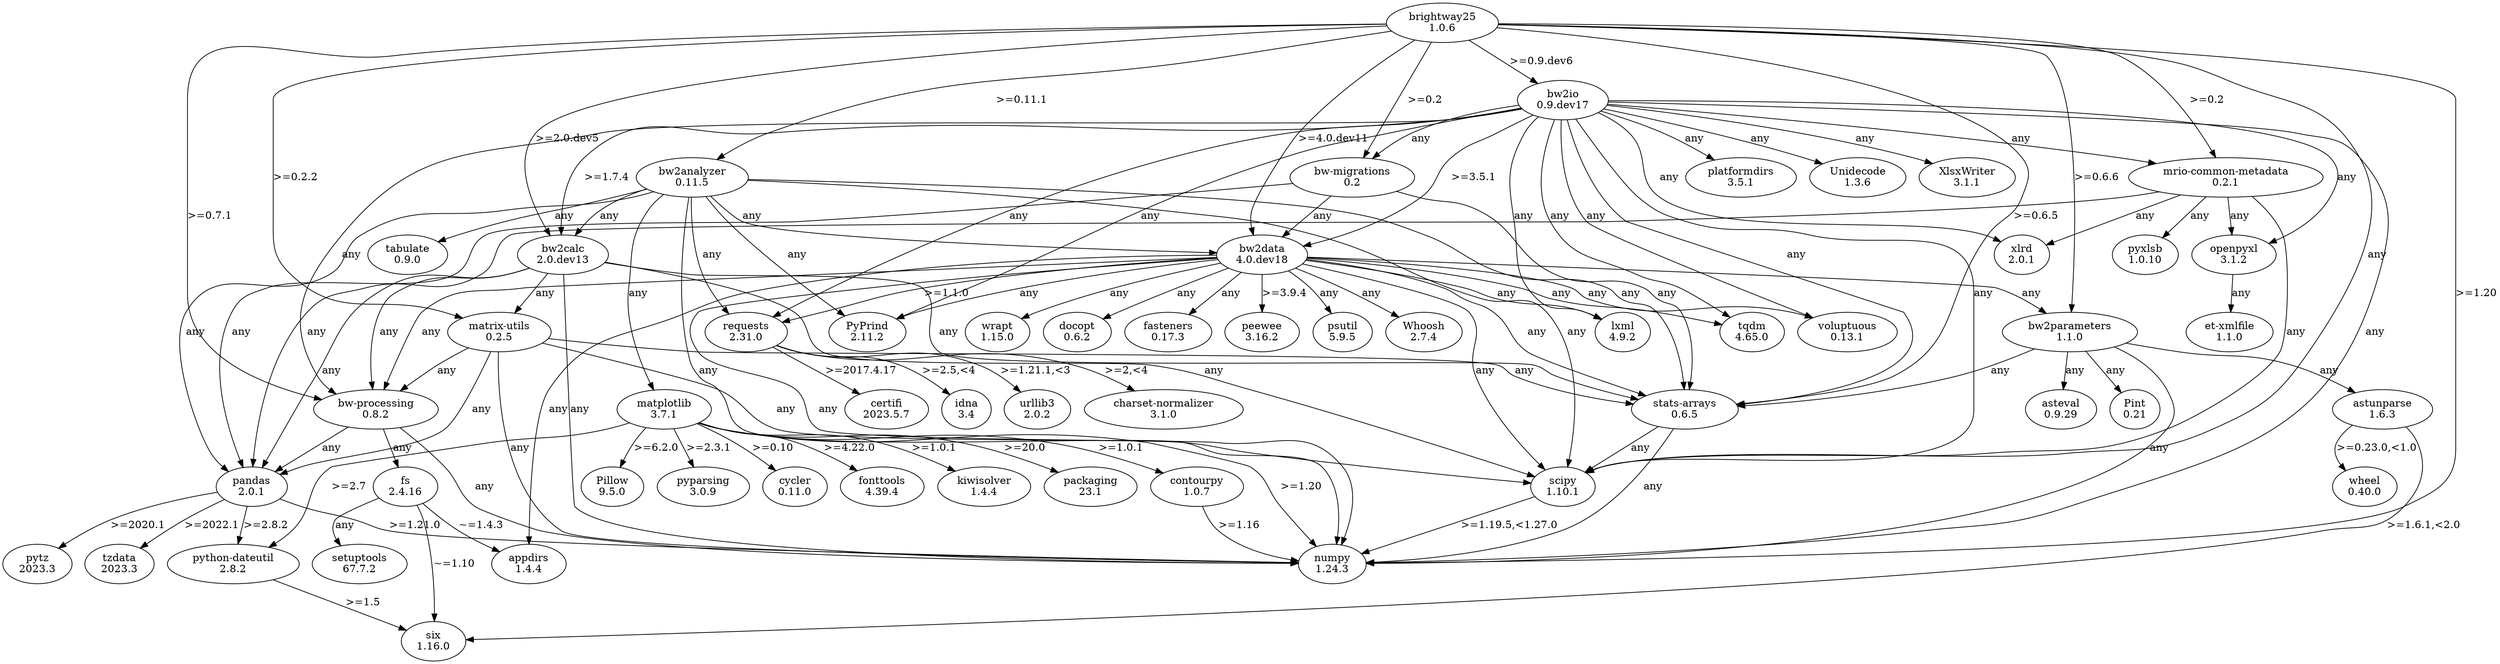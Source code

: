 digraph {
	"bw-migrations" -> "stats-arrays" [label=any]
	"bw-migrations" -> bw2data [label=any]
	"bw-migrations" -> pandas [label=any]
	"bw-migrations" [label="bw-migrations\n0.2"]
	"bw-processing" -> fs [label=any]
	"bw-processing" -> numpy [label=any]
	"bw-processing" -> pandas [label=any]
	"bw-processing" [label="bw-processing\n0.8.2"]
	"charset-normalizer" [label="charset-normalizer\n3.1.0"]
	"et-xmlfile" [label="et-xmlfile\n1.1.0"]
	"matrix-utils" -> "bw-processing" [label=any]
	"matrix-utils" -> "stats-arrays" [label=any]
	"matrix-utils" -> numpy [label=any]
	"matrix-utils" -> pandas [label=any]
	"matrix-utils" -> scipy [label=any]
	"matrix-utils" [label="matrix-utils\n0.2.5"]
	"mrio-common-metadata" -> openpyxl [label=any]
	"mrio-common-metadata" -> pandas [label=any]
	"mrio-common-metadata" -> pyxlsb [label=any]
	"mrio-common-metadata" -> scipy [label=any]
	"mrio-common-metadata" -> xlrd [label=any]
	"mrio-common-metadata" [label="mrio-common-metadata\n0.2.1"]
	"python-dateutil" -> six [label=">=1.5"]
	"python-dateutil" [label="python-dateutil\n2.8.2"]
	"stats-arrays" -> numpy [label=any]
	"stats-arrays" -> scipy [label=any]
	"stats-arrays" [label="stats-arrays\n0.6.5"]
	appdirs [label="appdirs\n1.4.4"]
	asteval [label="asteval\n0.9.29"]
	astunparse -> six [label=">=1.6.1,<2.0"]
	astunparse -> wheel [label=">=0.23.0,<1.0"]
	astunparse [label="astunparse\n1.6.3"]
	brightway25 -> "bw-migrations" [label=">=0.2"]
	brightway25 -> "bw-processing" [label=">=0.7.1"]
	brightway25 -> "matrix-utils" [label=">=0.2.2"]
	brightway25 -> "mrio-common-metadata" [label=">=0.2"]
	brightway25 -> "stats-arrays" [label=">=0.6.5"]
	brightway25 -> bw2analyzer [label=">=0.11.1"]
	brightway25 -> bw2calc [label=">=2.0.dev5"]
	brightway25 -> bw2data [label=">=4.0.dev11"]
	brightway25 -> bw2io [label=">=0.9.dev6"]
	brightway25 -> bw2parameters [label=">=0.6.6"]
	brightway25 -> numpy [label=">=1.20"]
	brightway25 -> scipy [label=any]
	brightway25 [label="brightway25\n1.0.6"]
	bw2analyzer -> "stats-arrays" [label=any]
	bw2analyzer -> bw2calc [label=any]
	bw2analyzer -> bw2data [label=any]
	bw2analyzer -> matplotlib [label=any]
	bw2analyzer -> numpy [label=any]
	bw2analyzer -> pandas [label=any]
	bw2analyzer -> pyprind [label=any]
	bw2analyzer -> requests [label=any]
	bw2analyzer -> scipy [label=any]
	bw2analyzer -> tabulate [label=any]
	bw2analyzer [label="bw2analyzer\n0.11.5"]
	bw2calc -> "bw-processing" [label=any]
	bw2calc -> "matrix-utils" [label=any]
	bw2calc -> "stats-arrays" [label=any]
	bw2calc -> numpy [label=any]
	bw2calc -> pandas [label=any]
	bw2calc -> scipy [label=any]
	bw2calc [label="bw2calc\n2.0.dev13"]
	bw2data -> "bw-processing" [label=any]
	bw2data -> "stats-arrays" [label=any]
	bw2data -> appdirs [label=any]
	bw2data -> bw2parameters [label=any]
	bw2data -> docopt [label=any]
	bw2data -> fasteners [label=any]
	bw2data -> lxml [label=any]
	bw2data -> numpy [label=any]
	bw2data -> peewee [label=">=3.9.4"]
	bw2data -> psutil [label=any]
	bw2data -> pyprind [label=any]
	bw2data -> requests [label=">=1.1.0"]
	bw2data -> scipy [label=any]
	bw2data -> tqdm [label=any]
	bw2data -> voluptuous [label=any]
	bw2data -> whoosh [label=any]
	bw2data -> wrapt [label=any]
	bw2data [label="bw2data\n4.0.dev18"]
	bw2io -> "bw-migrations" [label=any]
	bw2io -> "bw-processing" [label=any]
	bw2io -> "mrio-common-metadata" [label=any]
	bw2io -> "stats-arrays" [label=any]
	bw2io -> bw2calc [label=">=1.7.4"]
	bw2io -> bw2data [label=">=3.5.1"]
	bw2io -> lxml [label=any]
	bw2io -> numpy [label=any]
	bw2io -> openpyxl [label=any]
	bw2io -> platformdirs [label=any]
	bw2io -> pyprind [label=any]
	bw2io -> requests [label=any]
	bw2io -> scipy [label=any]
	bw2io -> tqdm [label=any]
	bw2io -> unidecode [label=any]
	bw2io -> voluptuous [label=any]
	bw2io -> xlrd [label=any]
	bw2io -> xlsxwriter [label=any]
	bw2io [label="bw2io\n0.9.dev17"]
	bw2parameters -> "stats-arrays" [label=any]
	bw2parameters -> asteval [label=any]
	bw2parameters -> astunparse [label=any]
	bw2parameters -> numpy [label=any]
	bw2parameters -> pint [label=any]
	bw2parameters [label="bw2parameters\n1.1.0"]
	certifi [label="certifi\n2023.5.7"]
	contourpy -> numpy [label=">=1.16"]
	contourpy [label="contourpy\n1.0.7"]
	cycler [label="cycler\n0.11.0"]
	docopt [label="docopt\n0.6.2"]
	fasteners [label="fasteners\n0.17.3"]
	fonttools [label="fonttools\n4.39.4"]
	fs -> appdirs [label="~=1.4.3"]
	fs -> setuptools [label=any]
	fs -> six [label="~=1.10"]
	fs [label="fs\n2.4.16"]
	idna [label="idna\n3.4"]
	kiwisolver [label="kiwisolver\n1.4.4"]
	lxml [label="lxml\n4.9.2"]
	matplotlib -> "python-dateutil" [label=">=2.7"]
	matplotlib -> contourpy [label=">=1.0.1"]
	matplotlib -> cycler [label=">=0.10"]
	matplotlib -> fonttools [label=">=4.22.0"]
	matplotlib -> kiwisolver [label=">=1.0.1"]
	matplotlib -> numpy [label=">=1.20"]
	matplotlib -> packaging [label=">=20.0"]
	matplotlib -> pillow [label=">=6.2.0"]
	matplotlib -> pyparsing [label=">=2.3.1"]
	matplotlib [label="matplotlib\n3.7.1"]
	numpy [label="numpy\n1.24.3"]
	openpyxl -> "et-xmlfile" [label=any]
	openpyxl [label="openpyxl\n3.1.2"]
	packaging [label="packaging\n23.1"]
	pandas -> "python-dateutil" [label=">=2.8.2"]
	pandas -> numpy [label=">=1.21.0"]
	pandas -> pytz [label=">=2020.1"]
	pandas -> tzdata [label=">=2022.1"]
	pandas [label="pandas\n2.0.1"]
	peewee [label="peewee\n3.16.2"]
	pillow [label="Pillow\n9.5.0"]
	pint [label="Pint\n0.21"]
	platformdirs [label="platformdirs\n3.5.1"]
	psutil [label="psutil\n5.9.5"]
	pyparsing [label="pyparsing\n3.0.9"]
	pyprind [label="PyPrind\n2.11.2"]
	pytz [label="pytz\n2023.3"]
	pyxlsb [label="pyxlsb\n1.0.10"]
	requests -> "charset-normalizer" [label=">=2,<4"]
	requests -> certifi [label=">=2017.4.17"]
	requests -> idna [label=">=2.5,<4"]
	requests -> urllib3 [label=">=1.21.1,<3"]
	requests [label="requests\n2.31.0"]
	scipy -> numpy [label=">=1.19.5,<1.27.0"]
	scipy [label="scipy\n1.10.1"]
	setuptools [label="setuptools\n67.7.2"]
	six [label="six\n1.16.0"]
	tabulate [label="tabulate\n0.9.0"]
	tqdm [label="tqdm\n4.65.0"]
	tzdata [label="tzdata\n2023.3"]
	unidecode [label="Unidecode\n1.3.6"]
	urllib3 [label="urllib3\n2.0.2"]
	voluptuous [label="voluptuous\n0.13.1"]
	wheel [label="wheel\n0.40.0"]
	whoosh [label="Whoosh\n2.7.4"]
	wrapt [label="wrapt\n1.15.0"]
	xlrd [label="xlrd\n2.0.1"]
	xlsxwriter [label="XlsxWriter\n3.1.1"]
}

